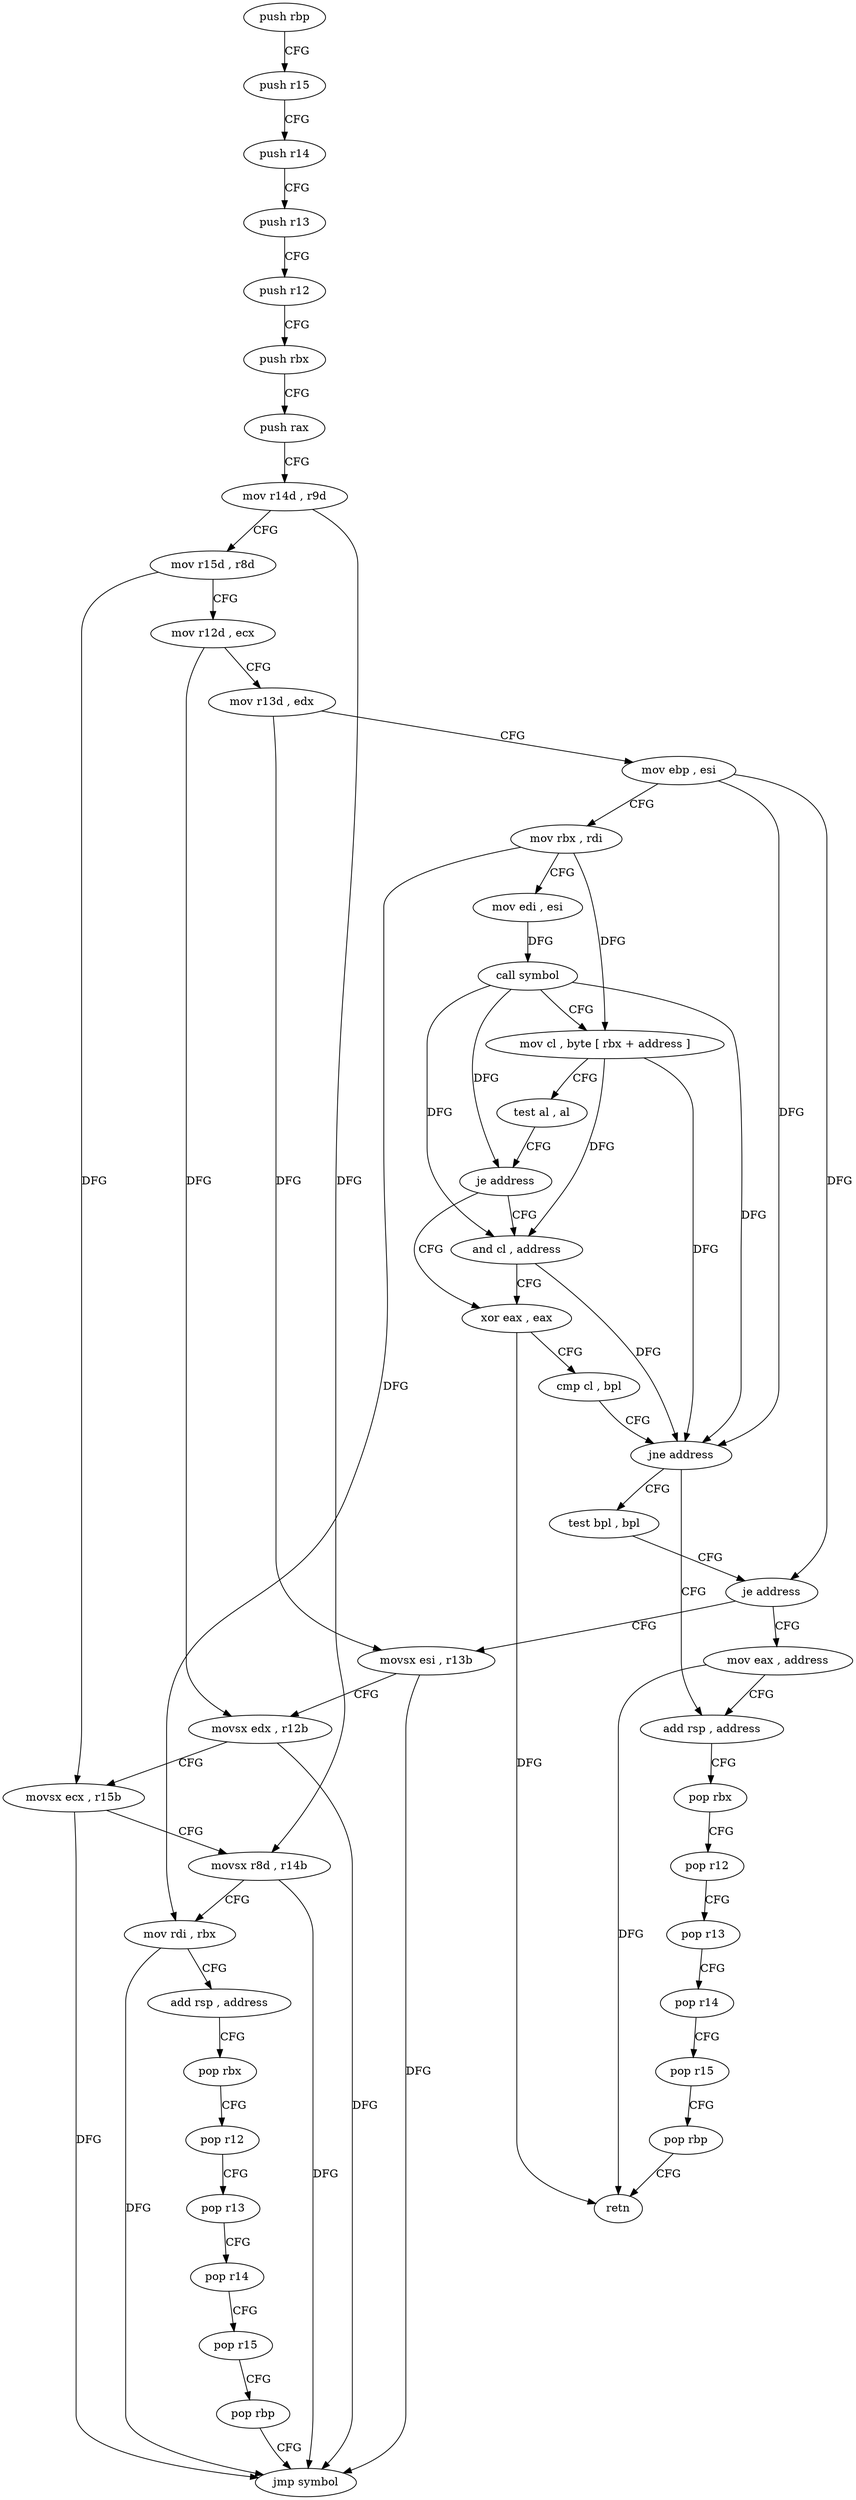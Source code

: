 digraph "func" {
"199232" [label = "push rbp" ]
"199233" [label = "push r15" ]
"199235" [label = "push r14" ]
"199237" [label = "push r13" ]
"199239" [label = "push r12" ]
"199241" [label = "push rbx" ]
"199242" [label = "push rax" ]
"199243" [label = "mov r14d , r9d" ]
"199246" [label = "mov r15d , r8d" ]
"199249" [label = "mov r12d , ecx" ]
"199252" [label = "mov r13d , edx" ]
"199255" [label = "mov ebp , esi" ]
"199257" [label = "mov rbx , rdi" ]
"199260" [label = "mov edi , esi" ]
"199262" [label = "call symbol" ]
"199267" [label = "mov cl , byte [ rbx + address ]" ]
"199270" [label = "test al , al" ]
"199272" [label = "je address" ]
"199277" [label = "xor eax , eax" ]
"199274" [label = "and cl , address" ]
"199279" [label = "cmp cl , bpl" ]
"199282" [label = "jne address" ]
"199329" [label = "add rsp , address" ]
"199284" [label = "test bpl , bpl" ]
"199333" [label = "pop rbx" ]
"199334" [label = "pop r12" ]
"199336" [label = "pop r13" ]
"199338" [label = "pop r14" ]
"199340" [label = "pop r15" ]
"199342" [label = "pop rbp" ]
"199343" [label = "retn" ]
"199287" [label = "je address" ]
"199324" [label = "mov eax , address" ]
"199289" [label = "movsx esi , r13b" ]
"199293" [label = "movsx edx , r12b" ]
"199297" [label = "movsx ecx , r15b" ]
"199301" [label = "movsx r8d , r14b" ]
"199305" [label = "mov rdi , rbx" ]
"199308" [label = "add rsp , address" ]
"199312" [label = "pop rbx" ]
"199313" [label = "pop r12" ]
"199315" [label = "pop r13" ]
"199317" [label = "pop r14" ]
"199319" [label = "pop r15" ]
"199321" [label = "pop rbp" ]
"199322" [label = "jmp symbol" ]
"199232" -> "199233" [ label = "CFG" ]
"199233" -> "199235" [ label = "CFG" ]
"199235" -> "199237" [ label = "CFG" ]
"199237" -> "199239" [ label = "CFG" ]
"199239" -> "199241" [ label = "CFG" ]
"199241" -> "199242" [ label = "CFG" ]
"199242" -> "199243" [ label = "CFG" ]
"199243" -> "199246" [ label = "CFG" ]
"199243" -> "199301" [ label = "DFG" ]
"199246" -> "199249" [ label = "CFG" ]
"199246" -> "199297" [ label = "DFG" ]
"199249" -> "199252" [ label = "CFG" ]
"199249" -> "199293" [ label = "DFG" ]
"199252" -> "199255" [ label = "CFG" ]
"199252" -> "199289" [ label = "DFG" ]
"199255" -> "199257" [ label = "CFG" ]
"199255" -> "199282" [ label = "DFG" ]
"199255" -> "199287" [ label = "DFG" ]
"199257" -> "199260" [ label = "CFG" ]
"199257" -> "199267" [ label = "DFG" ]
"199257" -> "199305" [ label = "DFG" ]
"199260" -> "199262" [ label = "DFG" ]
"199262" -> "199267" [ label = "CFG" ]
"199262" -> "199272" [ label = "DFG" ]
"199262" -> "199282" [ label = "DFG" ]
"199262" -> "199274" [ label = "DFG" ]
"199267" -> "199270" [ label = "CFG" ]
"199267" -> "199282" [ label = "DFG" ]
"199267" -> "199274" [ label = "DFG" ]
"199270" -> "199272" [ label = "CFG" ]
"199272" -> "199277" [ label = "CFG" ]
"199272" -> "199274" [ label = "CFG" ]
"199277" -> "199279" [ label = "CFG" ]
"199277" -> "199343" [ label = "DFG" ]
"199274" -> "199277" [ label = "CFG" ]
"199274" -> "199282" [ label = "DFG" ]
"199279" -> "199282" [ label = "CFG" ]
"199282" -> "199329" [ label = "CFG" ]
"199282" -> "199284" [ label = "CFG" ]
"199329" -> "199333" [ label = "CFG" ]
"199284" -> "199287" [ label = "CFG" ]
"199333" -> "199334" [ label = "CFG" ]
"199334" -> "199336" [ label = "CFG" ]
"199336" -> "199338" [ label = "CFG" ]
"199338" -> "199340" [ label = "CFG" ]
"199340" -> "199342" [ label = "CFG" ]
"199342" -> "199343" [ label = "CFG" ]
"199287" -> "199324" [ label = "CFG" ]
"199287" -> "199289" [ label = "CFG" ]
"199324" -> "199329" [ label = "CFG" ]
"199324" -> "199343" [ label = "DFG" ]
"199289" -> "199293" [ label = "CFG" ]
"199289" -> "199322" [ label = "DFG" ]
"199293" -> "199297" [ label = "CFG" ]
"199293" -> "199322" [ label = "DFG" ]
"199297" -> "199301" [ label = "CFG" ]
"199297" -> "199322" [ label = "DFG" ]
"199301" -> "199305" [ label = "CFG" ]
"199301" -> "199322" [ label = "DFG" ]
"199305" -> "199308" [ label = "CFG" ]
"199305" -> "199322" [ label = "DFG" ]
"199308" -> "199312" [ label = "CFG" ]
"199312" -> "199313" [ label = "CFG" ]
"199313" -> "199315" [ label = "CFG" ]
"199315" -> "199317" [ label = "CFG" ]
"199317" -> "199319" [ label = "CFG" ]
"199319" -> "199321" [ label = "CFG" ]
"199321" -> "199322" [ label = "CFG" ]
}

